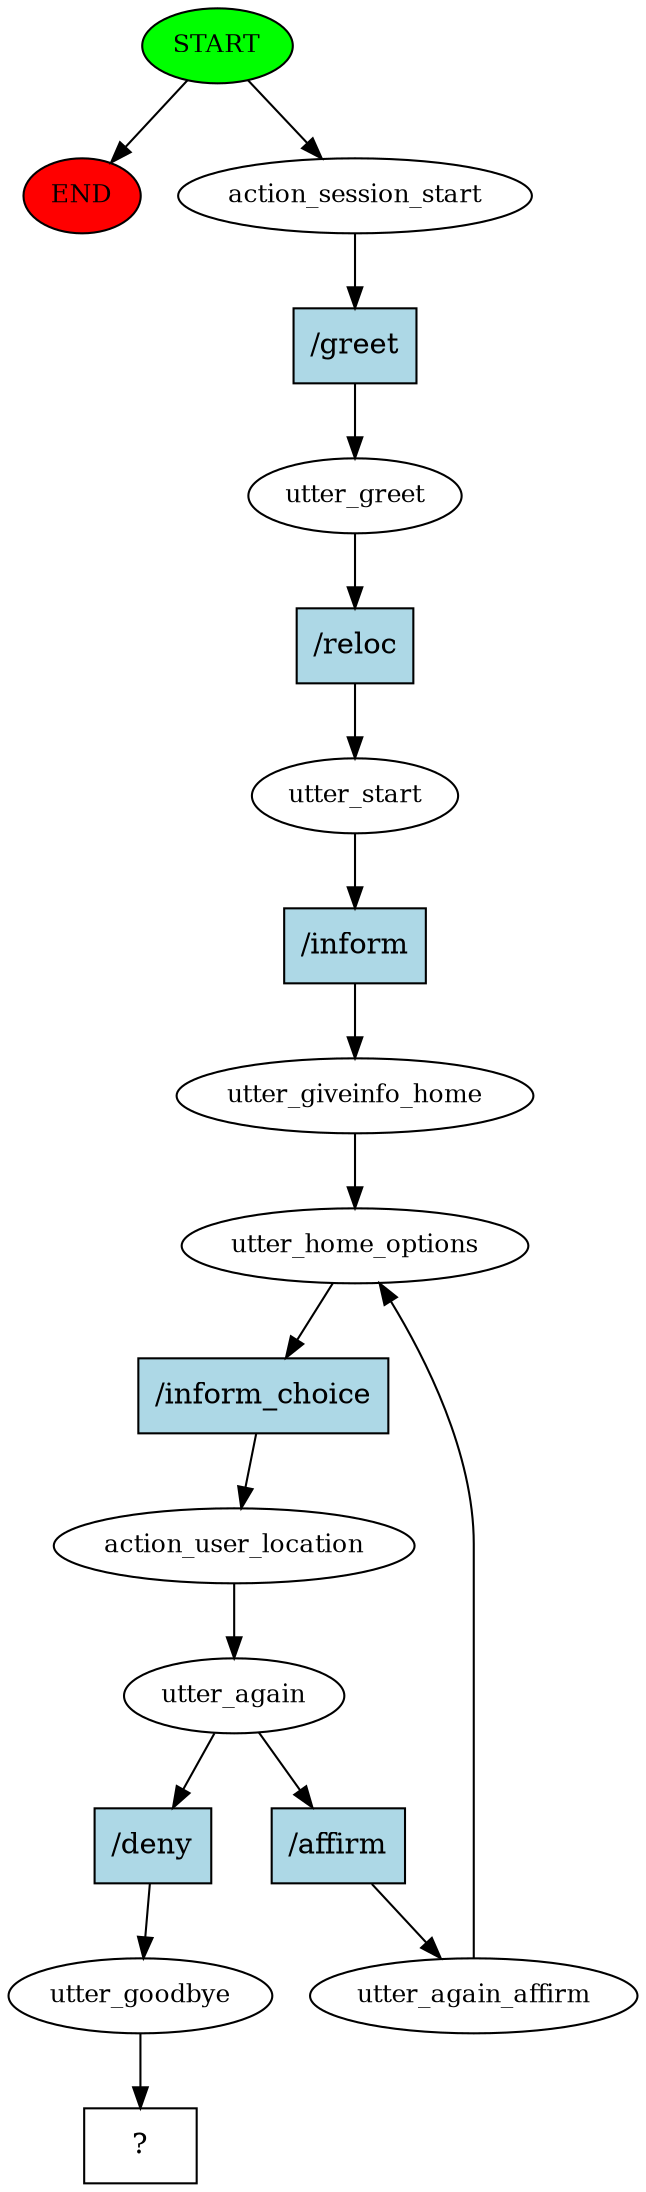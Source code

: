 digraph  {
0 [class="start active", fillcolor=green, fontsize=12, label=START, style=filled];
"-1" [class=end, fillcolor=red, fontsize=12, label=END, style=filled];
1 [class=active, fontsize=12, label=action_session_start];
2 [class=active, fontsize=12, label=utter_greet];
3 [class=active, fontsize=12, label=utter_start];
4 [class=active, fontsize=12, label=utter_giveinfo_home];
5 [class=active, fontsize=12, label=utter_home_options];
6 [class=active, fontsize=12, label=action_user_location];
7 [class=active, fontsize=12, label=utter_again];
8 [class=active, fontsize=12, label=utter_again_affirm];
16 [class=active, fontsize=12, label=utter_goodbye];
17 [class="intent dashed active", label="  ?  ", shape=rect];
18 [class="intent active", fillcolor=lightblue, label="/greet", shape=rect, style=filled];
19 [class="intent active", fillcolor=lightblue, label="/reloc", shape=rect, style=filled];
20 [class="intent active", fillcolor=lightblue, label="/inform", shape=rect, style=filled];
21 [class="intent active", fillcolor=lightblue, label="/inform_choice", shape=rect, style=filled];
22 [class="intent active", fillcolor=lightblue, label="/affirm", shape=rect, style=filled];
23 [class="intent active", fillcolor=lightblue, label="/deny", shape=rect, style=filled];
0 -> "-1"  [class="", key=NONE, label=""];
0 -> 1  [class=active, key=NONE, label=""];
1 -> 18  [class=active, key=0];
2 -> 19  [class=active, key=0];
3 -> 20  [class=active, key=0];
4 -> 5  [class=active, key=NONE, label=""];
5 -> 21  [class=active, key=0];
6 -> 7  [class=active, key=NONE, label=""];
7 -> 22  [class=active, key=0];
7 -> 23  [class=active, key=0];
8 -> 5  [class=active, key=NONE, label=""];
16 -> 17  [class=active, key=NONE, label=""];
18 -> 2  [class=active, key=0];
19 -> 3  [class=active, key=0];
20 -> 4  [class=active, key=0];
21 -> 6  [class=active, key=0];
22 -> 8  [class=active, key=0];
23 -> 16  [class=active, key=0];
}
